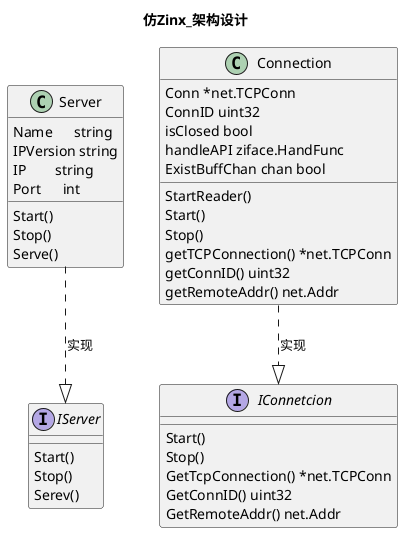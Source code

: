 package UML
@startuml
interface IServer {
    Start()
    Stop()
    Serev()
}
interface IConnetcion {
    Start()
    Stop()
    GetTcpConnection() *net.TCPConn
    GetConnID() uint32
    GetRemoteAddr() net.Addr
}
class Connection {
    Conn *net.TCPConn
    ConnID uint32
    isClosed bool
    handleAPI ziface.HandFunc
    ExistBuffChan chan bool

    StartReader()
    Start()
    Stop()
    getTCPConnection() *net.TCPConn
    getConnID() uint32
    getRemoteAddr() net.Addr
}
Connection ..|> IConnetcion : 实现

class Server {
    Name      string
    IPVersion string
    IP        string
    Port      int

    Start()
    Stop()
    Serve()
}

Server ..|> IServer : 实现

title 仿Zinx_架构设计
@enduml